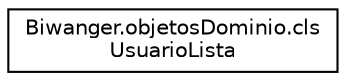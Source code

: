 digraph "Representación gráfica de la clase"
{
 // LATEX_PDF_SIZE
  edge [fontname="Helvetica",fontsize="10",labelfontname="Helvetica",labelfontsize="10"];
  node [fontname="Helvetica",fontsize="10",shape=record];
  rankdir="LR";
  Node0 [label="Biwanger.objetosDominio.cls\lUsuarioLista",height=0.2,width=0.4,color="black", fillcolor="white", style="filled",URL="$class_biwanger_1_1objetos_dominio_1_1cls_usuario_lista.html",tooltip="Clase del objeto lista de usuarios."];
}
